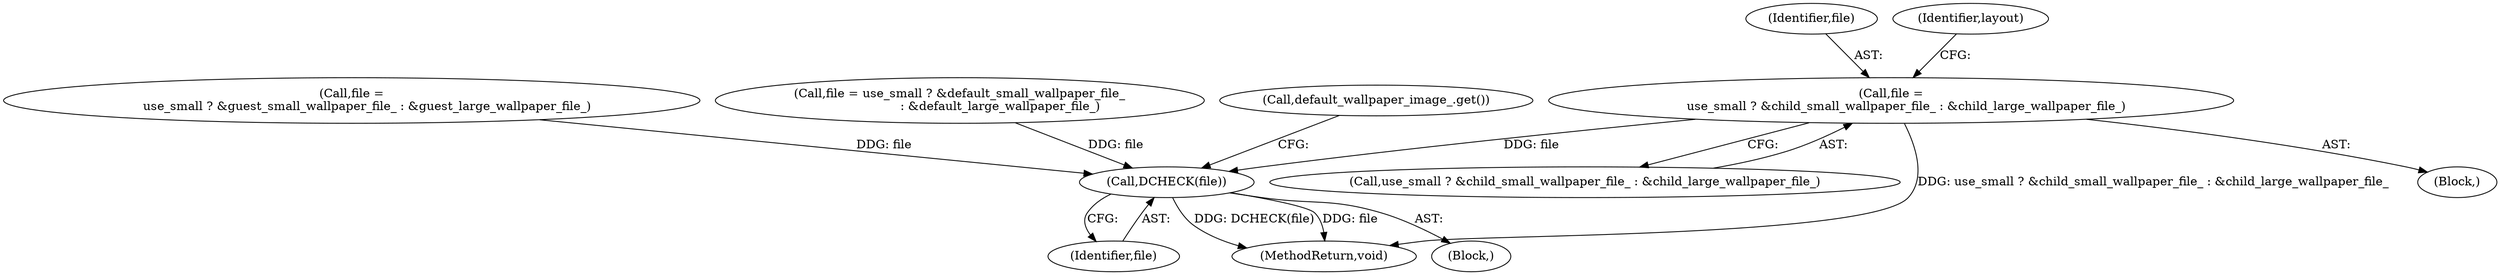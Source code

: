 digraph "0_Chrome_39595f8d4dffcb644d438106dcb64a30c139ff0e@pointer" {
"1000147" [label="(Call,file =\n        use_small ? &child_small_wallpaper_file_ : &child_large_wallpaper_file_)"];
"1000172" [label="(Call,DCHECK(file))"];
"1000148" [label="(Identifier,file)"];
"1000167" [label="(Identifier,layout)"];
"1000146" [label="(Block,)"];
"1000131" [label="(Call,file =\n        use_small ? &guest_small_wallpaper_file_ : &guest_large_wallpaper_file_)"];
"1000173" [label="(Identifier,file)"];
"1000149" [label="(Call,use_small ? &child_small_wallpaper_file_ : &child_large_wallpaper_file_)"];
"1000215" [label="(MethodReturn,void)"];
"1000172" [label="(Call,DCHECK(file))"];
"1000157" [label="(Call,file = use_small ? &default_small_wallpaper_file_\n                     : &default_large_wallpaper_file_)"];
"1000177" [label="(Call,default_wallpaper_image_.get())"];
"1000147" [label="(Call,file =\n        use_small ? &child_small_wallpaper_file_ : &child_large_wallpaper_file_)"];
"1000103" [label="(Block,)"];
"1000147" -> "1000146"  [label="AST: "];
"1000147" -> "1000149"  [label="CFG: "];
"1000148" -> "1000147"  [label="AST: "];
"1000149" -> "1000147"  [label="AST: "];
"1000167" -> "1000147"  [label="CFG: "];
"1000147" -> "1000215"  [label="DDG: use_small ? &child_small_wallpaper_file_ : &child_large_wallpaper_file_"];
"1000147" -> "1000172"  [label="DDG: file"];
"1000172" -> "1000103"  [label="AST: "];
"1000172" -> "1000173"  [label="CFG: "];
"1000173" -> "1000172"  [label="AST: "];
"1000177" -> "1000172"  [label="CFG: "];
"1000172" -> "1000215"  [label="DDG: DCHECK(file)"];
"1000172" -> "1000215"  [label="DDG: file"];
"1000131" -> "1000172"  [label="DDG: file"];
"1000157" -> "1000172"  [label="DDG: file"];
}
